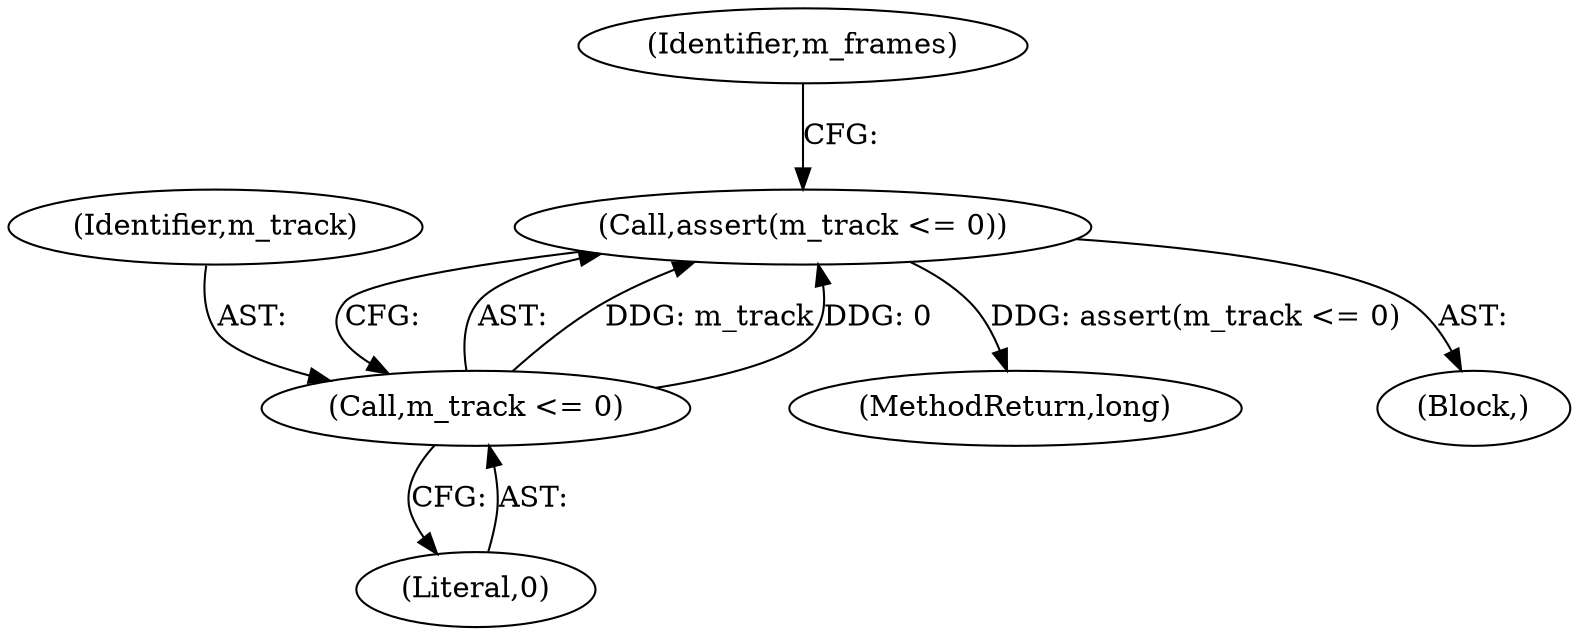 digraph "1_Android_04839626ed859623901ebd3a5fd483982186b59d_174@API" {
"1000147" [label="(Call,assert(m_track <= 0))"];
"1000148" [label="(Call,m_track <= 0)"];
"1000150" [label="(Literal,0)"];
"1000149" [label="(Identifier,m_track)"];
"1000122" [label="(Block,)"];
"1000147" [label="(Call,assert(m_track <= 0))"];
"1000148" [label="(Call,m_track <= 0)"];
"1000942" [label="(MethodReturn,long)"];
"1000153" [label="(Identifier,m_frames)"];
"1000147" -> "1000122"  [label="AST: "];
"1000147" -> "1000148"  [label="CFG: "];
"1000148" -> "1000147"  [label="AST: "];
"1000153" -> "1000147"  [label="CFG: "];
"1000147" -> "1000942"  [label="DDG: assert(m_track <= 0)"];
"1000148" -> "1000147"  [label="DDG: m_track"];
"1000148" -> "1000147"  [label="DDG: 0"];
"1000148" -> "1000150"  [label="CFG: "];
"1000149" -> "1000148"  [label="AST: "];
"1000150" -> "1000148"  [label="AST: "];
}
